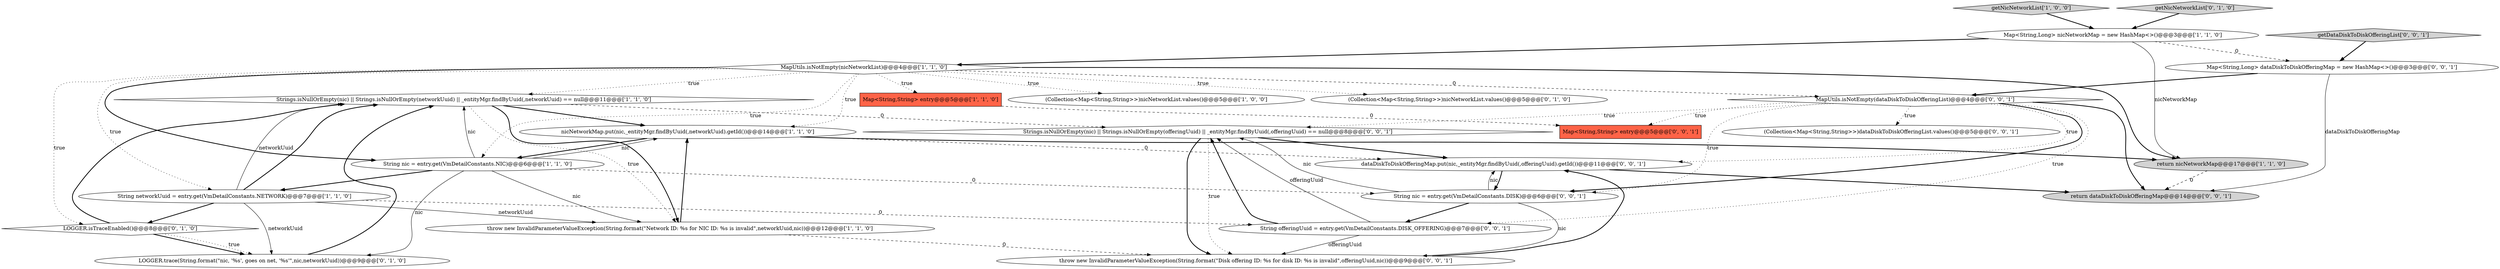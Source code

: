 digraph {
0 [style = filled, label = "Strings.isNullOrEmpty(nic) || Strings.isNullOrEmpty(networkUuid) || _entityMgr.findByUuid(,networkUuid) == null@@@11@@@['1', '1', '0']", fillcolor = white, shape = diamond image = "AAA0AAABBB1BBB"];
10 [style = filled, label = "String nic = entry.get(VmDetailConstants.NIC)@@@6@@@['1', '1', '0']", fillcolor = white, shape = ellipse image = "AAA0AAABBB1BBB"];
2 [style = filled, label = "String networkUuid = entry.get(VmDetailConstants.NETWORK)@@@7@@@['1', '1', '0']", fillcolor = white, shape = ellipse image = "AAA0AAABBB1BBB"];
23 [style = filled, label = "Map<String,String> entry@@@5@@@['0', '0', '1']", fillcolor = tomato, shape = box image = "AAA0AAABBB3BBB"];
25 [style = filled, label = "return dataDiskToDiskOfferingMap@@@14@@@['0', '0', '1']", fillcolor = lightgray, shape = ellipse image = "AAA0AAABBB3BBB"];
22 [style = filled, label = "Strings.isNullOrEmpty(nic) || Strings.isNullOrEmpty(offeringUuid) || _entityMgr.findByUuid(,offeringUuid) == null@@@8@@@['0', '0', '1']", fillcolor = white, shape = diamond image = "AAA0AAABBB3BBB"];
6 [style = filled, label = "Map<String,Long> nicNetworkMap = new HashMap<>()@@@3@@@['1', '1', '0']", fillcolor = white, shape = ellipse image = "AAA0AAABBB1BBB"];
15 [style = filled, label = "(Collection<Map<String,String>>)dataDiskToDiskOfferingList.values()@@@5@@@['0', '0', '1']", fillcolor = white, shape = ellipse image = "AAA0AAABBB3BBB"];
18 [style = filled, label = "String nic = entry.get(VmDetailConstants.DISK)@@@6@@@['0', '0', '1']", fillcolor = white, shape = ellipse image = "AAA0AAABBB3BBB"];
21 [style = filled, label = "MapUtils.isNotEmpty(dataDiskToDiskOfferingList)@@@4@@@['0', '0', '1']", fillcolor = white, shape = diamond image = "AAA0AAABBB3BBB"];
19 [style = filled, label = "String offeringUuid = entry.get(VmDetailConstants.DISK_OFFERING)@@@7@@@['0', '0', '1']", fillcolor = white, shape = ellipse image = "AAA0AAABBB3BBB"];
1 [style = filled, label = "MapUtils.isNotEmpty(nicNetworkList)@@@4@@@['1', '1', '0']", fillcolor = white, shape = diamond image = "AAA0AAABBB1BBB"];
7 [style = filled, label = "Map<String,String> entry@@@5@@@['1', '1', '0']", fillcolor = tomato, shape = box image = "AAA0AAABBB1BBB"];
13 [style = filled, label = "LOGGER.isTraceEnabled()@@@8@@@['0', '1', '0']", fillcolor = white, shape = diamond image = "AAA1AAABBB2BBB"];
8 [style = filled, label = "getNicNetworkList['1', '0', '0']", fillcolor = lightgray, shape = diamond image = "AAA0AAABBB1BBB"];
4 [style = filled, label = "nicNetworkMap.put(nic,_entityMgr.findByUuid(,networkUuid).getId())@@@14@@@['1', '1', '0']", fillcolor = white, shape = ellipse image = "AAA0AAABBB1BBB"];
14 [style = filled, label = "LOGGER.trace(String.format(\"nic, '%s', goes on net, '%s'\",nic,networkUuid))@@@9@@@['0', '1', '0']", fillcolor = white, shape = ellipse image = "AAA1AAABBB2BBB"];
5 [style = filled, label = "(Collection<Map<String,String>>)nicNetworkList.values()@@@5@@@['1', '0', '0']", fillcolor = white, shape = ellipse image = "AAA0AAABBB1BBB"];
24 [style = filled, label = "dataDiskToDiskOfferingMap.put(nic,_entityMgr.findByUuid(,offeringUuid).getId())@@@11@@@['0', '0', '1']", fillcolor = white, shape = ellipse image = "AAA0AAABBB3BBB"];
11 [style = filled, label = "getNicNetworkList['0', '1', '0']", fillcolor = lightgray, shape = diamond image = "AAA0AAABBB2BBB"];
16 [style = filled, label = "throw new InvalidParameterValueException(String.format(\"Disk offering ID: %s for disk ID: %s is invalid\",offeringUuid,nic))@@@9@@@['0', '0', '1']", fillcolor = white, shape = ellipse image = "AAA0AAABBB3BBB"];
20 [style = filled, label = "Map<String,Long> dataDiskToDiskOfferingMap = new HashMap<>()@@@3@@@['0', '0', '1']", fillcolor = white, shape = ellipse image = "AAA0AAABBB3BBB"];
3 [style = filled, label = "return nicNetworkMap@@@17@@@['1', '1', '0']", fillcolor = lightgray, shape = ellipse image = "AAA0AAABBB1BBB"];
12 [style = filled, label = "(Collection<Map<String,String>>)nicNetworkList.values()@@@5@@@['0', '1', '0']", fillcolor = white, shape = ellipse image = "AAA0AAABBB2BBB"];
17 [style = filled, label = "getDataDiskToDiskOfferingList['0', '0', '1']", fillcolor = lightgray, shape = diamond image = "AAA0AAABBB3BBB"];
9 [style = filled, label = "throw new InvalidParameterValueException(String.format(\"Network ID: %s for NIC ID: %s is invalid\",networkUuid,nic))@@@12@@@['1', '1', '0']", fillcolor = white, shape = ellipse image = "AAA0AAABBB1BBB"];
16->24 [style = bold, label=""];
18->24 [style = solid, label="nic"];
0->4 [style = bold, label=""];
10->2 [style = bold, label=""];
1->10 [style = bold, label=""];
10->18 [style = dashed, label="0"];
6->20 [style = dashed, label="0"];
24->18 [style = bold, label=""];
9->4 [style = bold, label=""];
22->16 [style = dotted, label="true"];
1->0 [style = dotted, label="true"];
22->24 [style = bold, label=""];
13->0 [style = bold, label=""];
21->18 [style = dotted, label="true"];
2->13 [style = bold, label=""];
10->14 [style = solid, label="nic"];
18->22 [style = solid, label="nic"];
10->9 [style = solid, label="nic"];
1->7 [style = dotted, label="true"];
0->9 [style = bold, label=""];
22->16 [style = bold, label=""];
21->22 [style = dotted, label="true"];
21->24 [style = dotted, label="true"];
20->25 [style = solid, label="dataDiskToDiskOfferingMap"];
19->22 [style = bold, label=""];
19->16 [style = solid, label="offeringUuid"];
21->23 [style = dotted, label="true"];
14->0 [style = bold, label=""];
1->21 [style = dashed, label="0"];
8->6 [style = bold, label=""];
11->6 [style = bold, label=""];
17->20 [style = bold, label=""];
2->0 [style = solid, label="networkUuid"];
9->16 [style = dashed, label="0"];
3->25 [style = dashed, label="0"];
21->15 [style = dotted, label="true"];
2->9 [style = solid, label="networkUuid"];
21->25 [style = bold, label=""];
20->21 [style = bold, label=""];
7->23 [style = dashed, label="0"];
2->19 [style = dashed, label="0"];
1->3 [style = bold, label=""];
0->9 [style = dotted, label="true"];
18->19 [style = bold, label=""];
21->18 [style = bold, label=""];
1->5 [style = dotted, label="true"];
1->13 [style = dotted, label="true"];
1->12 [style = dotted, label="true"];
21->19 [style = dotted, label="true"];
19->22 [style = solid, label="offeringUuid"];
4->10 [style = bold, label=""];
10->4 [style = solid, label="nic"];
1->2 [style = dotted, label="true"];
2->0 [style = bold, label=""];
24->25 [style = bold, label=""];
13->14 [style = bold, label=""];
6->3 [style = solid, label="nicNetworkMap"];
10->0 [style = solid, label="nic"];
13->14 [style = dotted, label="true"];
6->1 [style = bold, label=""];
4->3 [style = bold, label=""];
1->4 [style = dotted, label="true"];
1->10 [style = dotted, label="true"];
0->22 [style = dashed, label="0"];
2->14 [style = solid, label="networkUuid"];
4->24 [style = dashed, label="0"];
18->16 [style = solid, label="nic"];
}
